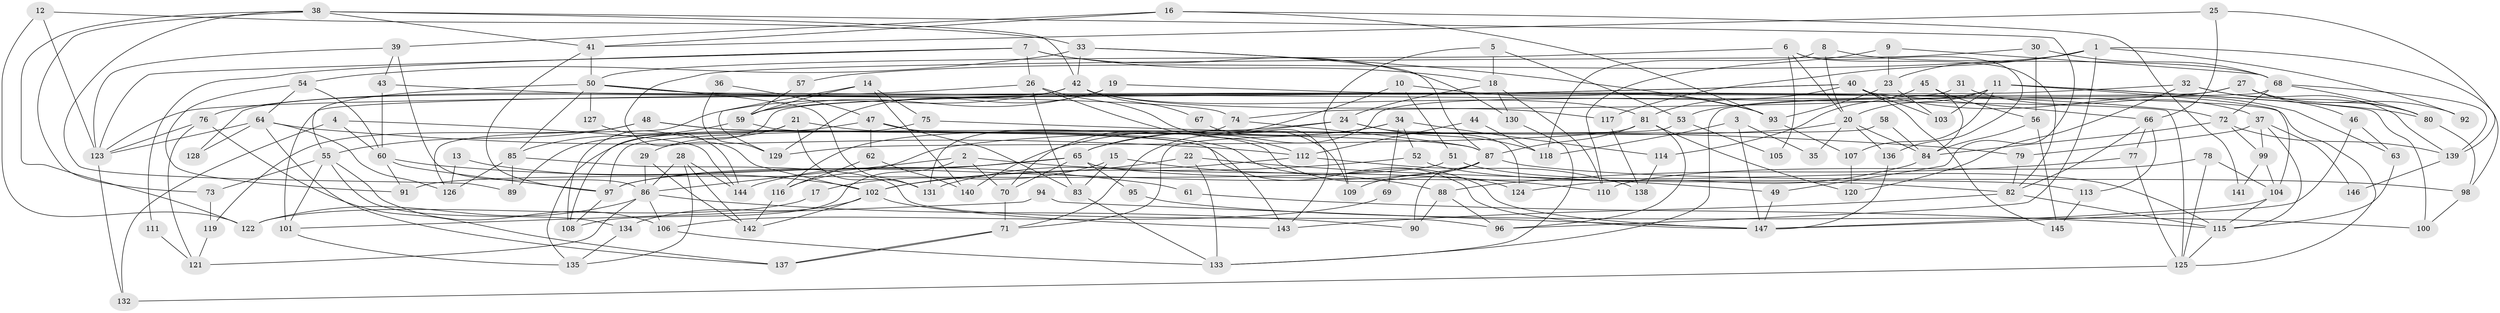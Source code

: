 // Generated by graph-tools (version 1.1) at 2025/15/03/09/25 04:15:08]
// undirected, 147 vertices, 294 edges
graph export_dot {
graph [start="1"]
  node [color=gray90,style=filled];
  1;
  2;
  3;
  4;
  5;
  6;
  7;
  8;
  9;
  10;
  11;
  12;
  13;
  14;
  15;
  16;
  17;
  18;
  19;
  20;
  21;
  22;
  23;
  24;
  25;
  26;
  27;
  28;
  29;
  30;
  31;
  32;
  33;
  34;
  35;
  36;
  37;
  38;
  39;
  40;
  41;
  42;
  43;
  44;
  45;
  46;
  47;
  48;
  49;
  50;
  51;
  52;
  53;
  54;
  55;
  56;
  57;
  58;
  59;
  60;
  61;
  62;
  63;
  64;
  65;
  66;
  67;
  68;
  69;
  70;
  71;
  72;
  73;
  74;
  75;
  76;
  77;
  78;
  79;
  80;
  81;
  82;
  83;
  84;
  85;
  86;
  87;
  88;
  89;
  90;
  91;
  92;
  93;
  94;
  95;
  96;
  97;
  98;
  99;
  100;
  101;
  102;
  103;
  104;
  105;
  106;
  107;
  108;
  109;
  110;
  111;
  112;
  113;
  114;
  115;
  116;
  117;
  118;
  119;
  120;
  121;
  122;
  123;
  124;
  125;
  126;
  127;
  128;
  129;
  130;
  131;
  132;
  133;
  134;
  135;
  136;
  137;
  138;
  139;
  140;
  141;
  142;
  143;
  144;
  145;
  146;
  147;
  1 -- 23;
  1 -- 96;
  1 -- 57;
  1 -- 92;
  1 -- 98;
  1 -- 117;
  2 -- 110;
  2 -- 108;
  2 -- 70;
  2 -- 86;
  3 -- 118;
  3 -- 147;
  3 -- 35;
  4 -- 144;
  4 -- 60;
  4 -- 132;
  5 -- 18;
  5 -- 109;
  5 -- 53;
  6 -- 50;
  6 -- 136;
  6 -- 20;
  6 -- 82;
  6 -- 105;
  7 -- 123;
  7 -- 18;
  7 -- 26;
  7 -- 111;
  7 -- 130;
  8 -- 68;
  8 -- 20;
  8 -- 118;
  9 -- 68;
  9 -- 23;
  9 -- 110;
  10 -- 70;
  10 -- 93;
  10 -- 51;
  11 -- 80;
  11 -- 104;
  11 -- 20;
  11 -- 74;
  11 -- 100;
  11 -- 103;
  11 -- 107;
  12 -- 122;
  12 -- 123;
  12 -- 33;
  13 -- 102;
  13 -- 126;
  14 -- 75;
  14 -- 59;
  14 -- 129;
  14 -- 140;
  15 -- 83;
  15 -- 88;
  15 -- 17;
  16 -- 41;
  16 -- 39;
  16 -- 93;
  16 -- 141;
  17 -- 122;
  18 -- 110;
  18 -- 130;
  18 -- 24;
  19 -- 125;
  19 -- 59;
  19 -- 129;
  20 -- 35;
  20 -- 84;
  20 -- 116;
  20 -- 136;
  21 -- 131;
  21 -- 108;
  21 -- 29;
  21 -- 147;
  22 -- 102;
  22 -- 49;
  22 -- 133;
  23 -- 93;
  23 -- 103;
  24 -- 116;
  24 -- 65;
  24 -- 118;
  24 -- 124;
  25 -- 41;
  25 -- 139;
  25 -- 66;
  26 -- 76;
  26 -- 83;
  26 -- 109;
  26 -- 112;
  27 -- 80;
  27 -- 53;
  27 -- 46;
  27 -- 92;
  27 -- 108;
  28 -- 142;
  28 -- 86;
  28 -- 135;
  28 -- 144;
  29 -- 86;
  29 -- 142;
  30 -- 56;
  30 -- 68;
  30 -- 102;
  31 -- 37;
  31 -- 71;
  32 -- 120;
  32 -- 80;
  32 -- 59;
  32 -- 139;
  33 -- 54;
  33 -- 42;
  33 -- 87;
  33 -- 93;
  34 -- 114;
  34 -- 65;
  34 -- 52;
  34 -- 69;
  34 -- 140;
  36 -- 47;
  36 -- 129;
  37 -- 115;
  37 -- 99;
  37 -- 79;
  37 -- 146;
  38 -- 42;
  38 -- 89;
  38 -- 41;
  38 -- 49;
  38 -- 73;
  38 -- 122;
  39 -- 86;
  39 -- 123;
  39 -- 43;
  40 -- 66;
  40 -- 123;
  40 -- 63;
  40 -- 81;
  40 -- 101;
  40 -- 103;
  40 -- 145;
  41 -- 50;
  41 -- 97;
  42 -- 81;
  42 -- 67;
  42 -- 117;
  42 -- 126;
  42 -- 128;
  43 -- 74;
  43 -- 60;
  44 -- 118;
  44 -- 112;
  45 -- 56;
  45 -- 84;
  45 -- 114;
  46 -- 147;
  46 -- 63;
  47 -- 124;
  47 -- 62;
  47 -- 83;
  47 -- 89;
  48 -- 55;
  48 -- 87;
  48 -- 119;
  48 -- 147;
  49 -- 147;
  50 -- 85;
  50 -- 55;
  50 -- 72;
  50 -- 125;
  50 -- 127;
  50 -- 131;
  51 -- 115;
  51 -- 91;
  52 -- 82;
  52 -- 102;
  53 -- 97;
  53 -- 105;
  54 -- 60;
  54 -- 91;
  54 -- 64;
  55 -- 106;
  55 -- 101;
  55 -- 73;
  55 -- 134;
  56 -- 84;
  56 -- 145;
  57 -- 59;
  58 -- 71;
  58 -- 84;
  59 -- 143;
  59 -- 85;
  60 -- 97;
  60 -- 61;
  60 -- 91;
  61 -- 115;
  62 -- 116;
  62 -- 140;
  63 -- 115;
  64 -- 112;
  64 -- 123;
  64 -- 126;
  64 -- 128;
  64 -- 137;
  65 -- 97;
  65 -- 70;
  65 -- 95;
  65 -- 113;
  65 -- 144;
  66 -- 82;
  66 -- 77;
  66 -- 113;
  67 -- 143;
  68 -- 139;
  68 -- 133;
  68 -- 72;
  68 -- 80;
  69 -- 106;
  70 -- 71;
  71 -- 137;
  71 -- 137;
  72 -- 84;
  72 -- 99;
  72 -- 139;
  73 -- 119;
  74 -- 87;
  74 -- 131;
  75 -- 79;
  75 -- 135;
  76 -- 137;
  76 -- 123;
  76 -- 121;
  77 -- 88;
  77 -- 125;
  78 -- 104;
  78 -- 125;
  78 -- 110;
  79 -- 82;
  80 -- 98;
  81 -- 129;
  81 -- 87;
  81 -- 96;
  81 -- 120;
  82 -- 115;
  82 -- 143;
  83 -- 133;
  84 -- 124;
  85 -- 126;
  85 -- 89;
  85 -- 96;
  86 -- 121;
  86 -- 90;
  86 -- 106;
  86 -- 122;
  87 -- 90;
  87 -- 97;
  87 -- 98;
  87 -- 109;
  88 -- 90;
  88 -- 96;
  93 -- 107;
  94 -- 147;
  94 -- 101;
  95 -- 100;
  97 -- 108;
  98 -- 100;
  99 -- 104;
  99 -- 141;
  101 -- 135;
  102 -- 134;
  102 -- 142;
  102 -- 143;
  104 -- 147;
  104 -- 115;
  106 -- 133;
  107 -- 120;
  111 -- 121;
  112 -- 131;
  112 -- 138;
  113 -- 145;
  114 -- 138;
  115 -- 125;
  116 -- 142;
  117 -- 138;
  119 -- 121;
  123 -- 132;
  125 -- 132;
  127 -- 144;
  130 -- 133;
  134 -- 135;
  136 -- 147;
  139 -- 146;
}
